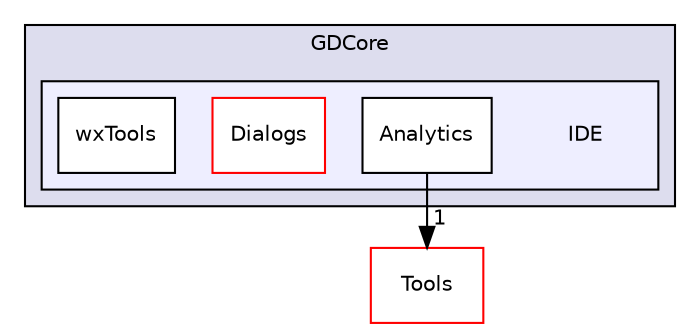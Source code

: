 digraph "IDE" {
  compound=true
  node [ fontsize="10", fontname="Helvetica"];
  edge [ labelfontsize="10", labelfontname="Helvetica"];
  subgraph clusterdir_abd3e9346511fbf501c65c6da6d93dcd {
    graph [ bgcolor="#ddddee", pencolor="black", label="GDCore" fontname="Helvetica", fontsize="10", URL="dir_abd3e9346511fbf501c65c6da6d93dcd.html"]
  subgraph clusterdir_5d9e789590af4f95678b31d48a716d1e {
    graph [ bgcolor="#eeeeff", pencolor="black", label="" URL="dir_5d9e789590af4f95678b31d48a716d1e.html"];
    dir_5d9e789590af4f95678b31d48a716d1e [shape=plaintext label="IDE"];
    dir_a266278f3fcec786c8aaf6cda74d72b0 [shape=box label="Analytics" color="black" fillcolor="white" style="filled" URL="dir_a266278f3fcec786c8aaf6cda74d72b0.html"];
    dir_bcf6ec501aeeb9d3358543e670fbff9c [shape=box label="Dialogs" color="red" fillcolor="white" style="filled" URL="dir_bcf6ec501aeeb9d3358543e670fbff9c.html"];
    dir_f37459fc4203c2869a5bc96a5b13c1a8 [shape=box label="wxTools" color="black" fillcolor="white" style="filled" URL="dir_f37459fc4203c2869a5bc96a5b13c1a8.html"];
  }
  }
  dir_f0e478594b4c2fa2818f86f5d16936c1 [shape=box label="Tools" fillcolor="white" style="filled" color="red" URL="dir_f0e478594b4c2fa2818f86f5d16936c1.html"];
  dir_a266278f3fcec786c8aaf6cda74d72b0->dir_f0e478594b4c2fa2818f86f5d16936c1 [headlabel="1", labeldistance=1.5 headhref="dir_000004_000010.html"];
}
